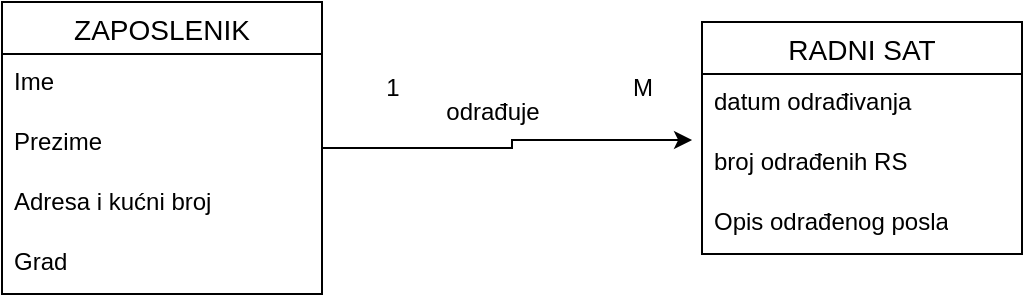 <mxfile version="21.3.7" type="github">
  <diagram name="Page-1" id="-NQeqCvs5cAeVh3vxrms">
    <mxGraphModel dx="808" dy="439" grid="1" gridSize="10" guides="1" tooltips="1" connect="1" arrows="1" fold="1" page="1" pageScale="1" pageWidth="827" pageHeight="1169" math="0" shadow="0">
      <root>
        <mxCell id="0" />
        <mxCell id="1" parent="0" />
        <mxCell id="eUTWqGMKX_dzQXmfOdZN-39" style="edgeStyle=orthogonalEdgeStyle;rounded=0;orthogonalLoop=1;jettySize=auto;html=1;entryX=-0.031;entryY=0.1;entryDx=0;entryDy=0;entryPerimeter=0;" edge="1" parent="1" source="eUTWqGMKX_dzQXmfOdZN-27" target="eUTWqGMKX_dzQXmfOdZN-34">
          <mxGeometry relative="1" as="geometry" />
        </mxCell>
        <mxCell id="eUTWqGMKX_dzQXmfOdZN-27" value="ZAPOSLENIK" style="swimlane;fontStyle=0;childLayout=stackLayout;horizontal=1;startSize=26;horizontalStack=0;resizeParent=1;resizeParentMax=0;resizeLast=0;collapsible=1;marginBottom=0;align=center;fontSize=14;" vertex="1" parent="1">
          <mxGeometry x="120" y="110" width="160" height="146" as="geometry" />
        </mxCell>
        <mxCell id="eUTWqGMKX_dzQXmfOdZN-28" value="Ime" style="text;strokeColor=none;fillColor=none;spacingLeft=4;spacingRight=4;overflow=hidden;rotatable=0;points=[[0,0.5],[1,0.5]];portConstraint=eastwest;fontSize=12;whiteSpace=wrap;html=1;" vertex="1" parent="eUTWqGMKX_dzQXmfOdZN-27">
          <mxGeometry y="26" width="160" height="30" as="geometry" />
        </mxCell>
        <mxCell id="eUTWqGMKX_dzQXmfOdZN-29" value="Prezime" style="text;strokeColor=none;fillColor=none;spacingLeft=4;spacingRight=4;overflow=hidden;rotatable=0;points=[[0,0.5],[1,0.5]];portConstraint=eastwest;fontSize=12;whiteSpace=wrap;html=1;" vertex="1" parent="eUTWqGMKX_dzQXmfOdZN-27">
          <mxGeometry y="56" width="160" height="30" as="geometry" />
        </mxCell>
        <mxCell id="eUTWqGMKX_dzQXmfOdZN-30" value="Adresa i kućni broj" style="text;strokeColor=none;fillColor=none;spacingLeft=4;spacingRight=4;overflow=hidden;rotatable=0;points=[[0,0.5],[1,0.5]];portConstraint=eastwest;fontSize=12;whiteSpace=wrap;html=1;" vertex="1" parent="eUTWqGMKX_dzQXmfOdZN-27">
          <mxGeometry y="86" width="160" height="30" as="geometry" />
        </mxCell>
        <mxCell id="eUTWqGMKX_dzQXmfOdZN-31" value="Grad" style="text;strokeColor=none;fillColor=none;spacingLeft=4;spacingRight=4;overflow=hidden;rotatable=0;points=[[0,0.5],[1,0.5]];portConstraint=eastwest;fontSize=12;whiteSpace=wrap;html=1;" vertex="1" parent="eUTWqGMKX_dzQXmfOdZN-27">
          <mxGeometry y="116" width="160" height="30" as="geometry" />
        </mxCell>
        <mxCell id="eUTWqGMKX_dzQXmfOdZN-32" value="RADNI SAT" style="swimlane;fontStyle=0;childLayout=stackLayout;horizontal=1;startSize=26;horizontalStack=0;resizeParent=1;resizeParentMax=0;resizeLast=0;collapsible=1;marginBottom=0;align=center;fontSize=14;" vertex="1" parent="1">
          <mxGeometry x="470" y="120" width="160" height="116" as="geometry" />
        </mxCell>
        <mxCell id="eUTWqGMKX_dzQXmfOdZN-33" value="datum odrađivanja" style="text;strokeColor=none;fillColor=none;spacingLeft=4;spacingRight=4;overflow=hidden;rotatable=0;points=[[0,0.5],[1,0.5]];portConstraint=eastwest;fontSize=12;whiteSpace=wrap;html=1;" vertex="1" parent="eUTWqGMKX_dzQXmfOdZN-32">
          <mxGeometry y="26" width="160" height="30" as="geometry" />
        </mxCell>
        <mxCell id="eUTWqGMKX_dzQXmfOdZN-34" value="broj odrađenih RS" style="text;strokeColor=none;fillColor=none;spacingLeft=4;spacingRight=4;overflow=hidden;rotatable=0;points=[[0,0.5],[1,0.5]];portConstraint=eastwest;fontSize=12;whiteSpace=wrap;html=1;" vertex="1" parent="eUTWqGMKX_dzQXmfOdZN-32">
          <mxGeometry y="56" width="160" height="30" as="geometry" />
        </mxCell>
        <mxCell id="eUTWqGMKX_dzQXmfOdZN-35" value="Opis odrađenog posla" style="text;strokeColor=none;fillColor=none;spacingLeft=4;spacingRight=4;overflow=hidden;rotatable=0;points=[[0,0.5],[1,0.5]];portConstraint=eastwest;fontSize=12;whiteSpace=wrap;html=1;" vertex="1" parent="eUTWqGMKX_dzQXmfOdZN-32">
          <mxGeometry y="86" width="160" height="30" as="geometry" />
        </mxCell>
        <mxCell id="eUTWqGMKX_dzQXmfOdZN-40" value="odrađuje" style="text;html=1;align=center;verticalAlign=middle;resizable=0;points=[];autosize=1;strokeColor=none;fillColor=none;" vertex="1" parent="1">
          <mxGeometry x="330" y="150" width="70" height="30" as="geometry" />
        </mxCell>
        <mxCell id="eUTWqGMKX_dzQXmfOdZN-41" value="M" style="text;html=1;align=center;verticalAlign=middle;resizable=0;points=[];autosize=1;strokeColor=none;fillColor=none;" vertex="1" parent="1">
          <mxGeometry x="425" y="138" width="30" height="30" as="geometry" />
        </mxCell>
        <mxCell id="eUTWqGMKX_dzQXmfOdZN-42" value="1" style="text;html=1;align=center;verticalAlign=middle;resizable=0;points=[];autosize=1;strokeColor=none;fillColor=none;" vertex="1" parent="1">
          <mxGeometry x="300" y="138" width="30" height="30" as="geometry" />
        </mxCell>
      </root>
    </mxGraphModel>
  </diagram>
</mxfile>
